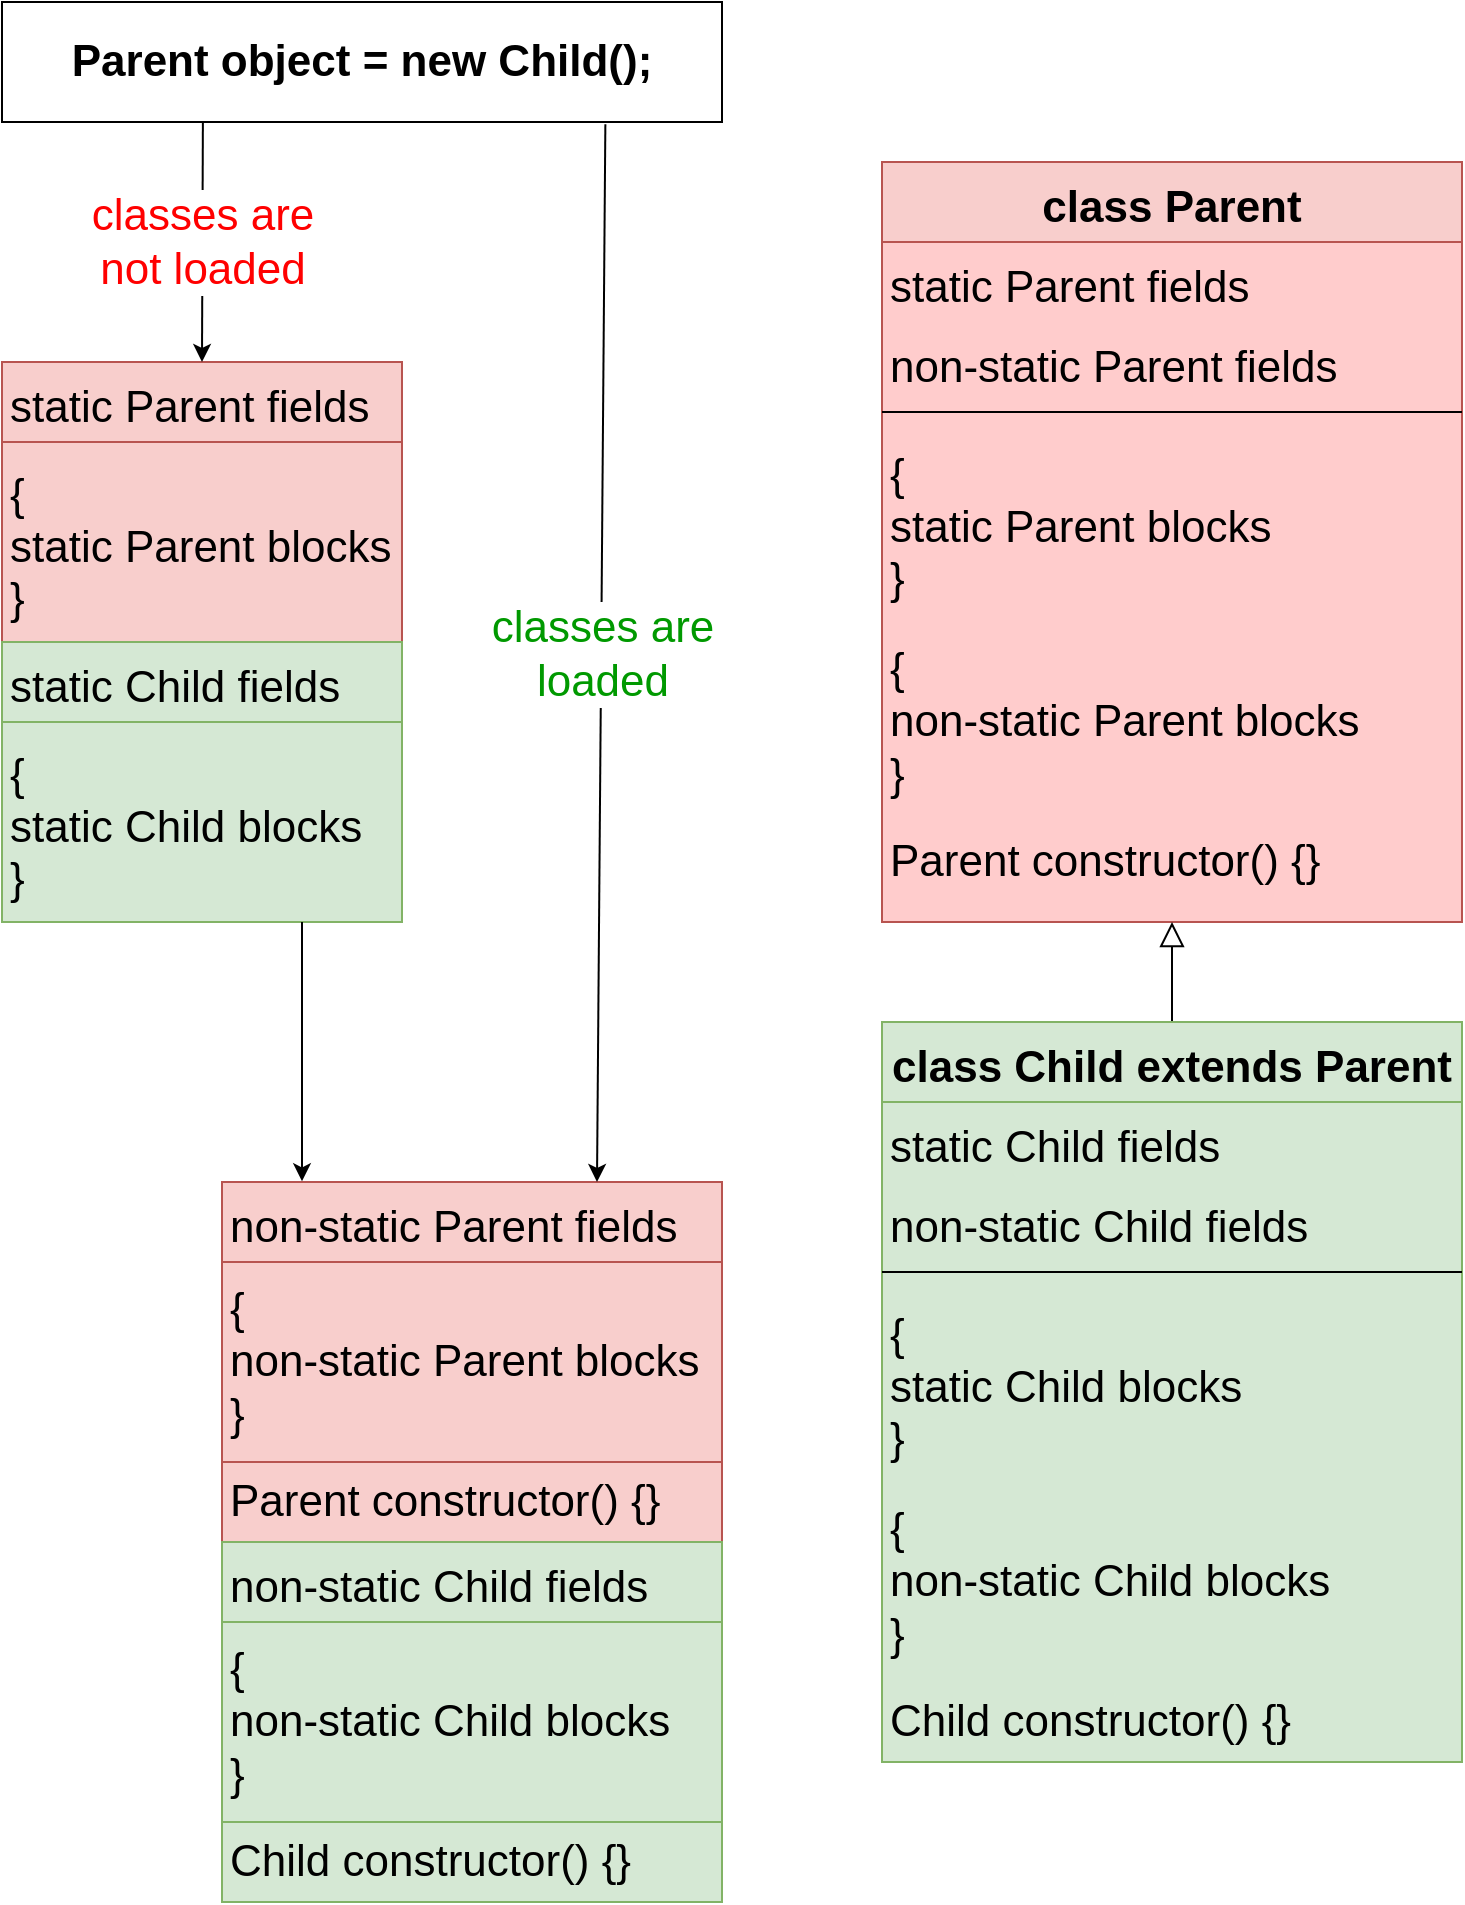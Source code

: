 <mxfile compressed="false" version="19.0.3" type="device">
  <diagram id="C5RBs43oDa-KdzZeNtuy" name="Page-1">
    <mxGraphModel dx="1422" dy="865" grid="1" gridSize="10" guides="1" tooltips="1" connect="1" arrows="1" fold="1" page="1" pageScale="1" pageWidth="827" pageHeight="1169" math="0" shadow="0">
      <root>
        <mxCell id="WIyWlLk6GJQsqaUBKTNV-0" />
        <mxCell id="WIyWlLk6GJQsqaUBKTNV-1" parent="WIyWlLk6GJQsqaUBKTNV-0" />
        <mxCell id="zkfFHV4jXpPFQw0GAbJ--0" value="class Parent" style="swimlane;fontStyle=1;align=center;verticalAlign=middle;childLayout=stackLayout;horizontal=1;startSize=40;horizontalStack=0;resizeParent=1;resizeLast=0;collapsible=1;marginBottom=0;rounded=0;shadow=0;strokeWidth=1;labelBackgroundColor=none;fillColor=#f8cecc;strokeColor=#b85450;swimlaneFillColor=#FFCCCC;spacing=0;fontSize=22;spacingTop=0;" parent="WIyWlLk6GJQsqaUBKTNV-1" vertex="1">
          <mxGeometry x="480" y="200" width="290" height="380" as="geometry">
            <mxRectangle x="230" y="140" width="160" height="26" as="alternateBounds" />
          </mxGeometry>
        </mxCell>
        <mxCell id="zkfFHV4jXpPFQw0GAbJ--1" value="static Parent fields" style="text;align=left;verticalAlign=middle;spacingLeft=4;spacingRight=4;overflow=hidden;rotatable=0;points=[[0,0.5],[1,0.5]];portConstraint=eastwest;spacing=0;fontSize=22;spacingTop=0;" parent="zkfFHV4jXpPFQw0GAbJ--0" vertex="1">
          <mxGeometry y="40" width="290" height="40" as="geometry" />
        </mxCell>
        <mxCell id="zkfFHV4jXpPFQw0GAbJ--2" value="non-static Parent fields" style="text;align=left;verticalAlign=middle;spacingLeft=4;spacingRight=4;overflow=hidden;rotatable=0;points=[[0,0.5],[1,0.5]];portConstraint=eastwest;rounded=0;shadow=0;html=0;spacing=0;fontSize=22;spacingTop=0;" parent="zkfFHV4jXpPFQw0GAbJ--0" vertex="1">
          <mxGeometry y="80" width="290" height="40" as="geometry" />
        </mxCell>
        <mxCell id="zkfFHV4jXpPFQw0GAbJ--4" value="" style="line;html=1;strokeWidth=1;align=left;verticalAlign=middle;spacingTop=0;spacingLeft=3;spacingRight=3;rotatable=0;labelPosition=right;points=[];portConstraint=eastwest;spacing=0;fontSize=22;perimeterSpacing=0;strokeColor=default;" parent="zkfFHV4jXpPFQw0GAbJ--0" vertex="1">
          <mxGeometry y="120" width="290" height="10" as="geometry" />
        </mxCell>
        <mxCell id="zkfFHV4jXpPFQw0GAbJ--5" value="{&#xa;static Parent blocks&#xa;}" style="text;align=left;verticalAlign=middle;spacingLeft=4;spacingRight=4;overflow=hidden;rotatable=0;points=[[0,0.5],[1,0.5]];portConstraint=eastwest;spacing=0;fontSize=22;spacingTop=0;" parent="zkfFHV4jXpPFQw0GAbJ--0" vertex="1">
          <mxGeometry y="130" width="290" height="100" as="geometry" />
        </mxCell>
        <mxCell id="G63lVBj6vxxuwlLdZVwU-6" value="{&lt;br style=&quot;font-size: 22px;&quot;&gt;non-static Parent blocks&lt;br style=&quot;font-size: 22px;&quot;&gt;}" style="text;html=1;strokeColor=none;fillColor=none;align=left;verticalAlign=middle;whiteSpace=wrap;rounded=0;spacingLeft=4;spacingRight=4;spacingTop=0;spacing=0;fontSize=22;" parent="zkfFHV4jXpPFQw0GAbJ--0" vertex="1">
          <mxGeometry y="230" width="290" height="100" as="geometry" />
        </mxCell>
        <mxCell id="G63lVBj6vxxuwlLdZVwU-7" value="Parent constructor() {}" style="text;html=1;strokeColor=none;fillColor=none;align=left;verticalAlign=middle;whiteSpace=wrap;rounded=0;spacingLeft=4;spacingRight=4;spacing=0;fontSize=22;spacingTop=0;" parent="zkfFHV4jXpPFQw0GAbJ--0" vertex="1">
          <mxGeometry y="330" width="290" height="40" as="geometry" />
        </mxCell>
        <mxCell id="zkfFHV4jXpPFQw0GAbJ--12" value="" style="endArrow=block;endSize=10;endFill=0;shadow=0;strokeWidth=1;rounded=0;edgeStyle=elbowEdgeStyle;elbow=vertical;exitX=0.5;exitY=0;exitDx=0;exitDy=0;spacing=0;fontSize=22;spacingTop=0;verticalAlign=middle;" parent="WIyWlLk6GJQsqaUBKTNV-1" source="G63lVBj6vxxuwlLdZVwU-8" target="zkfFHV4jXpPFQw0GAbJ--0" edge="1">
          <mxGeometry width="160" relative="1" as="geometry">
            <mxPoint x="639" y="370" as="sourcePoint" />
            <mxPoint x="169" y="213" as="targetPoint" />
          </mxGeometry>
        </mxCell>
        <mxCell id="G63lVBj6vxxuwlLdZVwU-8" value="class Child extends Parent" style="swimlane;fontStyle=1;align=center;verticalAlign=middle;childLayout=stackLayout;horizontal=1;startSize=40;horizontalStack=0;resizeParent=1;resizeLast=0;collapsible=1;marginBottom=0;rounded=0;shadow=0;strokeWidth=1;fillColor=#d5e8d4;strokeColor=#82b366;swimlaneFillColor=#D5E8D4;spacing=0;fontSize=22;spacingTop=0;" parent="WIyWlLk6GJQsqaUBKTNV-1" vertex="1">
          <mxGeometry x="480" y="630" width="290" height="370" as="geometry">
            <mxRectangle x="230" y="140" width="160" height="26" as="alternateBounds" />
          </mxGeometry>
        </mxCell>
        <mxCell id="G63lVBj6vxxuwlLdZVwU-9" value="static Child fields" style="text;align=left;verticalAlign=middle;spacingLeft=4;spacingRight=4;overflow=hidden;rotatable=0;points=[[0,0.5],[1,0.5]];portConstraint=eastwest;spacing=0;fontSize=22;spacingTop=0;" parent="G63lVBj6vxxuwlLdZVwU-8" vertex="1">
          <mxGeometry y="40" width="290" height="40" as="geometry" />
        </mxCell>
        <mxCell id="G63lVBj6vxxuwlLdZVwU-10" value="non-static Child fields" style="text;align=left;verticalAlign=middle;spacingLeft=4;spacingRight=4;overflow=hidden;rotatable=0;points=[[0,0.5],[1,0.5]];portConstraint=eastwest;rounded=0;shadow=0;html=0;spacing=0;fontSize=22;spacingTop=0;" parent="G63lVBj6vxxuwlLdZVwU-8" vertex="1">
          <mxGeometry y="80" width="290" height="40" as="geometry" />
        </mxCell>
        <mxCell id="G63lVBj6vxxuwlLdZVwU-11" value="" style="line;html=1;strokeWidth=1;align=left;verticalAlign=middle;spacingTop=0;spacingLeft=3;spacingRight=3;rotatable=0;labelPosition=right;points=[];portConstraint=eastwest;spacing=0;fontSize=22;" parent="G63lVBj6vxxuwlLdZVwU-8" vertex="1">
          <mxGeometry y="120" width="290" height="10" as="geometry" />
        </mxCell>
        <mxCell id="G63lVBj6vxxuwlLdZVwU-12" value="{&#xa;static Child blocks&#xa;}" style="text;align=left;verticalAlign=middle;spacingLeft=4;spacingRight=4;overflow=hidden;rotatable=0;points=[[0,0.5],[1,0.5]];portConstraint=eastwest;spacing=0;fontSize=22;spacingTop=0;" parent="G63lVBj6vxxuwlLdZVwU-8" vertex="1">
          <mxGeometry y="130" width="290" height="100" as="geometry" />
        </mxCell>
        <mxCell id="G63lVBj6vxxuwlLdZVwU-13" value="{&lt;br style=&quot;font-size: 22px;&quot;&gt;non-static Child blocks&lt;br style=&quot;font-size: 22px;&quot;&gt;}" style="text;html=1;strokeColor=none;fillColor=none;align=left;verticalAlign=middle;whiteSpace=wrap;rounded=0;spacingLeft=4;spacingRight=4;spacingTop=0;spacing=0;fontSize=22;" parent="G63lVBj6vxxuwlLdZVwU-8" vertex="1">
          <mxGeometry y="230" width="290" height="100" as="geometry" />
        </mxCell>
        <mxCell id="G63lVBj6vxxuwlLdZVwU-14" value="Child constructor() {}" style="text;html=1;strokeColor=none;fillColor=none;align=left;verticalAlign=middle;whiteSpace=wrap;rounded=0;spacingLeft=4;spacingRight=4;spacing=0;fontSize=22;spacingTop=0;" parent="G63lVBj6vxxuwlLdZVwU-8" vertex="1">
          <mxGeometry y="330" width="290" height="40" as="geometry" />
        </mxCell>
        <mxCell id="uZuDazkK_sFw4VfwLlh1-0" value="&lt;span style=&quot;font-weight: 700;&quot;&gt;Parent object = new Child();&lt;/span&gt;" style="rounded=0;whiteSpace=wrap;html=1;fontSize=22;" parent="WIyWlLk6GJQsqaUBKTNV-1" vertex="1">
          <mxGeometry x="40" y="120" width="360" height="60" as="geometry" />
        </mxCell>
        <mxCell id="uZuDazkK_sFw4VfwLlh1-1" value="" style="swimlane;startSize=0;fontSize=22;swimlaneLine=0;container=0;autosize=0;fillColor=none;strokeColor=none;" parent="WIyWlLk6GJQsqaUBKTNV-1" vertex="1">
          <mxGeometry x="40" y="300" width="200" height="280" as="geometry" />
        </mxCell>
        <mxCell id="G63lVBj6vxxuwlLdZVwU-19" value="static Parent fields" style="text;align=left;verticalAlign=middle;spacingLeft=4;spacingRight=4;overflow=hidden;rotatable=0;points=[[0,0.5],[1,0.5]];portConstraint=eastwest;fillColor=#f8cecc;strokeColor=#b85450;spacing=0;fontSize=22;spacingTop=0;" parent="uZuDazkK_sFw4VfwLlh1-1" vertex="1">
          <mxGeometry width="200" height="40" as="geometry" />
        </mxCell>
        <mxCell id="G63lVBj6vxxuwlLdZVwU-21" value="{&#xa;static Parent blocks&#xa;}" style="text;align=left;verticalAlign=middle;spacingLeft=4;spacingRight=4;overflow=hidden;rotatable=0;points=[[0,0.5],[1,0.5]];portConstraint=eastwest;fillColor=#f8cecc;strokeColor=#b85450;expand=1;autosize=0;resizeHeight=0;resizeWidth=0;spacing=0;fontSize=22;spacingTop=0;" parent="uZuDazkK_sFw4VfwLlh1-1" vertex="1">
          <mxGeometry y="40" width="200" height="100" as="geometry" />
        </mxCell>
        <mxCell id="G63lVBj6vxxuwlLdZVwU-25" value="static Child fields" style="text;align=left;verticalAlign=middle;spacingLeft=4;spacingRight=4;overflow=hidden;rotatable=0;points=[[0,0.5],[1,0.5]];portConstraint=eastwest;fillColor=#d5e8d4;strokeColor=#82b366;spacing=0;fontSize=22;spacingTop=0;" parent="uZuDazkK_sFw4VfwLlh1-1" vertex="1">
          <mxGeometry y="140" width="200" height="40" as="geometry" />
        </mxCell>
        <mxCell id="G63lVBj6vxxuwlLdZVwU-26" value="{&#xa;static Child blocks&#xa;}" style="text;align=left;verticalAlign=middle;spacingLeft=4;spacingRight=4;overflow=hidden;rotatable=0;points=[[0,0.5],[1,0.5]];portConstraint=eastwest;fillColor=#d5e8d4;strokeColor=#82b366;spacing=0;fontSize=22;spacingTop=0;" parent="uZuDazkK_sFw4VfwLlh1-1" vertex="1">
          <mxGeometry y="180" width="200" height="100" as="geometry" />
        </mxCell>
        <mxCell id="uZuDazkK_sFw4VfwLlh1-2" value="" style="swimlane;startSize=0;fontSize=22;fillColor=none;strokeColor=none;" parent="WIyWlLk6GJQsqaUBKTNV-1" vertex="1">
          <mxGeometry x="150" y="710" width="250" height="360" as="geometry" />
        </mxCell>
        <mxCell id="G63lVBj6vxxuwlLdZVwU-29" value="{&lt;br style=&quot;font-size: 22px;&quot;&gt;non-static Parent blocks&lt;br style=&quot;font-size: 22px;&quot;&gt;}" style="text;html=1;strokeColor=#b85450;fillColor=#f8cecc;align=left;verticalAlign=middle;whiteSpace=wrap;rounded=0;spacingLeft=4;spacingRight=4;spacingTop=0;spacing=0;fontSize=22;" parent="uZuDazkK_sFw4VfwLlh1-2" vertex="1">
          <mxGeometry y="40" width="250" height="100" as="geometry" />
        </mxCell>
        <mxCell id="G63lVBj6vxxuwlLdZVwU-30" value="Parent constructor() {}" style="text;html=1;strokeColor=#b85450;fillColor=#f8cecc;align=left;verticalAlign=middle;whiteSpace=wrap;rounded=0;spacingLeft=4;spacingRight=4;spacing=0;fontSize=22;spacingTop=0;" parent="uZuDazkK_sFw4VfwLlh1-2" vertex="1">
          <mxGeometry y="140" width="250" height="40" as="geometry" />
        </mxCell>
        <mxCell id="G63lVBj6vxxuwlLdZVwU-31" value="non-static Child fields" style="text;align=left;verticalAlign=middle;spacingLeft=4;spacingRight=4;overflow=hidden;rotatable=0;points=[[0,0.5],[1,0.5]];portConstraint=eastwest;rounded=0;shadow=0;html=0;spacing=0;fillColor=#d5e8d4;strokeColor=#82b366;fontSize=22;spacingTop=0;" parent="uZuDazkK_sFw4VfwLlh1-2" vertex="1">
          <mxGeometry y="180" width="250" height="40" as="geometry" />
        </mxCell>
        <mxCell id="G63lVBj6vxxuwlLdZVwU-32" value="{&lt;br style=&quot;font-size: 22px;&quot;&gt;non-static Child blocks&lt;br style=&quot;font-size: 22px;&quot;&gt;}" style="text;html=1;strokeColor=#82b366;fillColor=#d5e8d4;align=left;verticalAlign=middle;whiteSpace=wrap;rounded=0;spacingLeft=4;spacingRight=4;spacingTop=0;spacing=0;fontSize=22;" parent="uZuDazkK_sFw4VfwLlh1-2" vertex="1">
          <mxGeometry y="220" width="250" height="100" as="geometry" />
        </mxCell>
        <mxCell id="G63lVBj6vxxuwlLdZVwU-33" value="Child constructor() {}" style="text;html=1;strokeColor=#82b366;fillColor=#d5e8d4;align=left;verticalAlign=middle;whiteSpace=wrap;rounded=0;spacingLeft=4;spacingRight=4;spacing=0;fontSize=22;spacingTop=0;" parent="uZuDazkK_sFw4VfwLlh1-2" vertex="1">
          <mxGeometry y="320" width="250" height="40" as="geometry" />
        </mxCell>
        <mxCell id="G63lVBj6vxxuwlLdZVwU-27" value="non-static Parent fields" style="text;align=left;verticalAlign=middle;spacingLeft=4;spacingRight=4;overflow=hidden;rotatable=0;points=[[0,0.5],[1,0.5]];portConstraint=eastwest;rounded=0;shadow=0;html=0;spacing=0;fillColor=#f8cecc;strokeColor=#b85450;fontSize=22;spacingTop=0;" parent="uZuDazkK_sFw4VfwLlh1-2" vertex="1">
          <mxGeometry width="250" height="40" as="geometry" />
        </mxCell>
        <mxCell id="uZuDazkK_sFw4VfwLlh1-3" value="" style="endArrow=classic;html=1;rounded=0;fontSize=22;exitX=0.279;exitY=1;exitDx=0;exitDy=0;exitPerimeter=0;entryX=0.5;entryY=0;entryDx=0;entryDy=0;" parent="WIyWlLk6GJQsqaUBKTNV-1" source="uZuDazkK_sFw4VfwLlh1-0" target="uZuDazkK_sFw4VfwLlh1-1" edge="1">
          <mxGeometry relative="1" as="geometry">
            <mxPoint x="400" y="240" as="sourcePoint" />
            <mxPoint x="170" y="280" as="targetPoint" />
          </mxGeometry>
        </mxCell>
        <mxCell id="uZuDazkK_sFw4VfwLlh1-4" value="classes are&lt;br&gt;not loaded" style="edgeLabel;resizable=0;html=1;align=center;verticalAlign=middle;fontSize=22;strokeColor=default;fillColor=none;fontColor=#FF0000;" parent="uZuDazkK_sFw4VfwLlh1-3" connectable="0" vertex="1">
          <mxGeometry relative="1" as="geometry" />
        </mxCell>
        <mxCell id="uZuDazkK_sFw4VfwLlh1-5" value="classes are&lt;br&gt;loaded" style="endArrow=classic;html=1;rounded=0;fontSize=22;entryX=0.75;entryY=0;entryDx=0;entryDy=0;exitX=0.838;exitY=1.019;exitDx=0;exitDy=0;exitPerimeter=0;fontColor=#009900;" parent="WIyWlLk6GJQsqaUBKTNV-1" source="uZuDazkK_sFw4VfwLlh1-0" target="uZuDazkK_sFw4VfwLlh1-2" edge="1">
          <mxGeometry relative="1" as="geometry">
            <mxPoint x="400" y="660" as="sourcePoint" />
            <mxPoint x="500" y="660" as="targetPoint" />
          </mxGeometry>
        </mxCell>
        <mxCell id="uZuDazkK_sFw4VfwLlh1-8" value="" style="endArrow=classic;html=1;rounded=0;fontSize=22;exitX=0.75;exitY=1;exitDx=0;exitDy=0;entryX=0.16;entryY=-0.001;entryDx=0;entryDy=0;entryPerimeter=0;" parent="WIyWlLk6GJQsqaUBKTNV-1" source="uZuDazkK_sFw4VfwLlh1-1" target="uZuDazkK_sFw4VfwLlh1-2" edge="1">
          <mxGeometry width="50" height="50" relative="1" as="geometry">
            <mxPoint x="430" y="780" as="sourcePoint" />
            <mxPoint x="260" y="680" as="targetPoint" />
          </mxGeometry>
        </mxCell>
      </root>
    </mxGraphModel>
  </diagram>
</mxfile>
